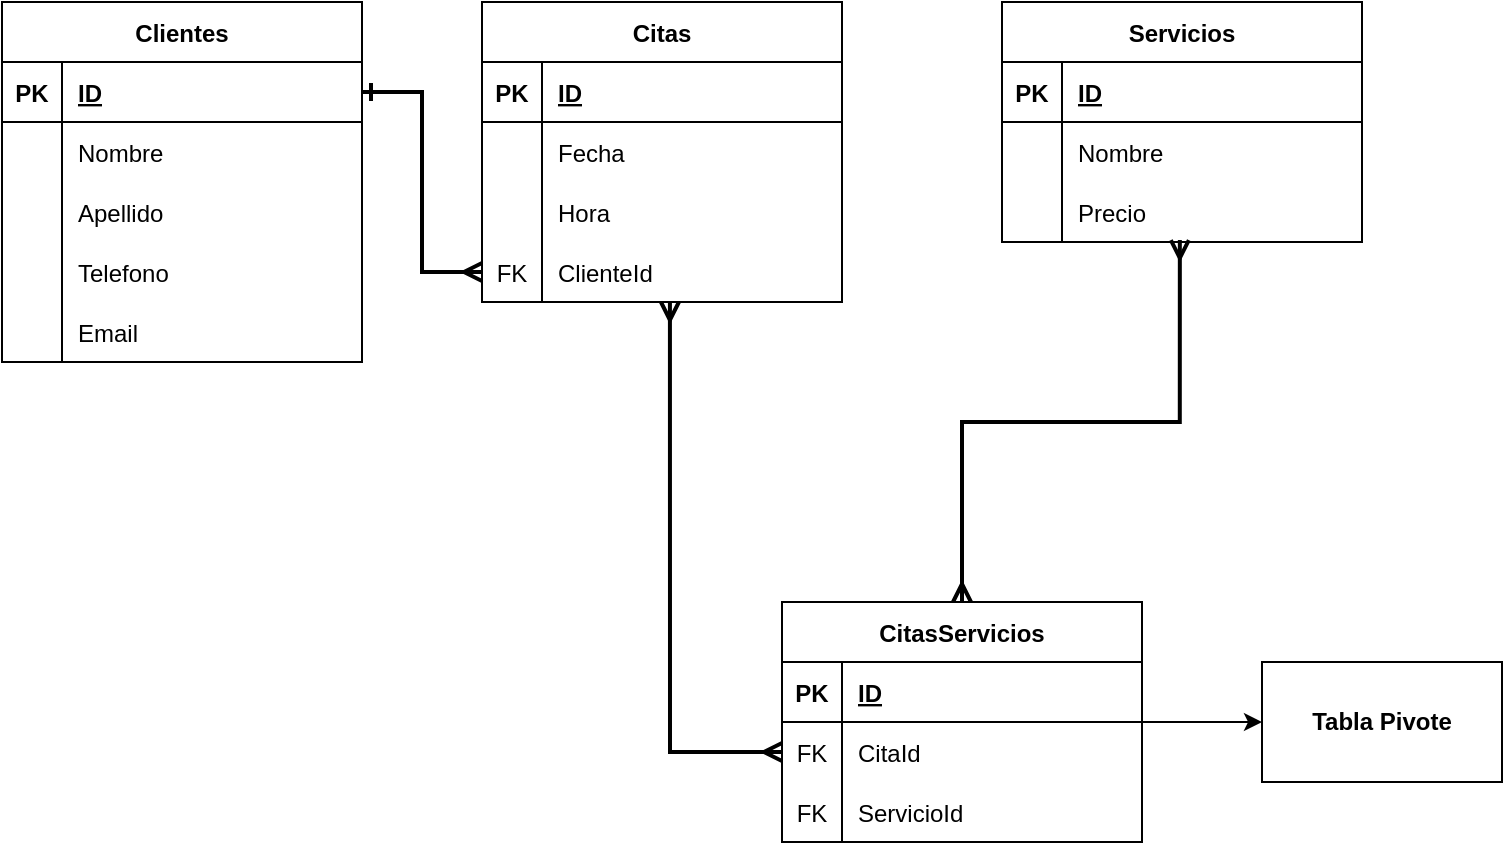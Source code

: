 <mxfile>
    <diagram id="qZm7wLkYJEuihfIhGAAv" name="Pag1-ER">
        <mxGraphModel dx="820" dy="548" grid="1" gridSize="10" guides="1" tooltips="1" connect="1" arrows="1" fold="1" page="1" pageScale="1" pageWidth="827" pageHeight="1169" math="0" shadow="0">
            <root>
                <mxCell id="0"/>
                <mxCell id="1" parent="0"/>
                <mxCell id="Zo0kbASlzvTw_MrBJwo4-38" value="" style="edgeStyle=entityRelationEdgeStyle;rounded=0;orthogonalLoop=1;jettySize=auto;html=1;endArrow=ERmany;endFill=0;startArrow=ERone;startFill=0;jumpSize=6;strokeWidth=2;" parent="1" source="Zo0kbASlzvTw_MrBJwo4-2" target="Zo0kbASlzvTw_MrBJwo4-32" edge="1">
                    <mxGeometry relative="1" as="geometry"/>
                </mxCell>
                <mxCell id="Zo0kbASlzvTw_MrBJwo4-1" value="Clientes" style="shape=table;startSize=30;container=1;collapsible=1;childLayout=tableLayout;fixedRows=1;rowLines=0;fontStyle=1;align=center;resizeLast=1;" parent="1" vertex="1">
                    <mxGeometry x="20" y="40" width="180" height="180" as="geometry"/>
                </mxCell>
                <mxCell id="Zo0kbASlzvTw_MrBJwo4-2" value="" style="shape=tableRow;horizontal=0;startSize=0;swimlaneHead=0;swimlaneBody=0;fillColor=none;collapsible=0;dropTarget=0;points=[[0,0.5],[1,0.5]];portConstraint=eastwest;top=0;left=0;right=0;bottom=1;" parent="Zo0kbASlzvTw_MrBJwo4-1" vertex="1">
                    <mxGeometry y="30" width="180" height="30" as="geometry"/>
                </mxCell>
                <mxCell id="Zo0kbASlzvTw_MrBJwo4-3" value="PK" style="shape=partialRectangle;connectable=0;fillColor=none;top=0;left=0;bottom=0;right=0;fontStyle=1;overflow=hidden;" parent="Zo0kbASlzvTw_MrBJwo4-2" vertex="1">
                    <mxGeometry width="30" height="30" as="geometry">
                        <mxRectangle width="30" height="30" as="alternateBounds"/>
                    </mxGeometry>
                </mxCell>
                <mxCell id="Zo0kbASlzvTw_MrBJwo4-4" value="ID" style="shape=partialRectangle;connectable=0;fillColor=none;top=0;left=0;bottom=0;right=0;align=left;spacingLeft=6;fontStyle=5;overflow=hidden;" parent="Zo0kbASlzvTw_MrBJwo4-2" vertex="1">
                    <mxGeometry x="30" width="150" height="30" as="geometry">
                        <mxRectangle width="150" height="30" as="alternateBounds"/>
                    </mxGeometry>
                </mxCell>
                <mxCell id="Zo0kbASlzvTw_MrBJwo4-5" value="" style="shape=tableRow;horizontal=0;startSize=0;swimlaneHead=0;swimlaneBody=0;fillColor=none;collapsible=0;dropTarget=0;points=[[0,0.5],[1,0.5]];portConstraint=eastwest;top=0;left=0;right=0;bottom=0;" parent="Zo0kbASlzvTw_MrBJwo4-1" vertex="1">
                    <mxGeometry y="60" width="180" height="30" as="geometry"/>
                </mxCell>
                <mxCell id="Zo0kbASlzvTw_MrBJwo4-6" value="" style="shape=partialRectangle;connectable=0;fillColor=none;top=0;left=0;bottom=0;right=0;editable=1;overflow=hidden;" parent="Zo0kbASlzvTw_MrBJwo4-5" vertex="1">
                    <mxGeometry width="30" height="30" as="geometry">
                        <mxRectangle width="30" height="30" as="alternateBounds"/>
                    </mxGeometry>
                </mxCell>
                <mxCell id="Zo0kbASlzvTw_MrBJwo4-7" value="Nombre " style="shape=partialRectangle;connectable=0;fillColor=none;top=0;left=0;bottom=0;right=0;align=left;spacingLeft=6;overflow=hidden;" parent="Zo0kbASlzvTw_MrBJwo4-5" vertex="1">
                    <mxGeometry x="30" width="150" height="30" as="geometry">
                        <mxRectangle width="150" height="30" as="alternateBounds"/>
                    </mxGeometry>
                </mxCell>
                <mxCell id="Zo0kbASlzvTw_MrBJwo4-8" value="" style="shape=tableRow;horizontal=0;startSize=0;swimlaneHead=0;swimlaneBody=0;fillColor=none;collapsible=0;dropTarget=0;points=[[0,0.5],[1,0.5]];portConstraint=eastwest;top=0;left=0;right=0;bottom=0;" parent="Zo0kbASlzvTw_MrBJwo4-1" vertex="1">
                    <mxGeometry y="90" width="180" height="30" as="geometry"/>
                </mxCell>
                <mxCell id="Zo0kbASlzvTw_MrBJwo4-9" value="" style="shape=partialRectangle;connectable=0;fillColor=none;top=0;left=0;bottom=0;right=0;editable=1;overflow=hidden;" parent="Zo0kbASlzvTw_MrBJwo4-8" vertex="1">
                    <mxGeometry width="30" height="30" as="geometry">
                        <mxRectangle width="30" height="30" as="alternateBounds"/>
                    </mxGeometry>
                </mxCell>
                <mxCell id="Zo0kbASlzvTw_MrBJwo4-10" value="Apellido" style="shape=partialRectangle;connectable=0;fillColor=none;top=0;left=0;bottom=0;right=0;align=left;spacingLeft=6;overflow=hidden;" parent="Zo0kbASlzvTw_MrBJwo4-8" vertex="1">
                    <mxGeometry x="30" width="150" height="30" as="geometry">
                        <mxRectangle width="150" height="30" as="alternateBounds"/>
                    </mxGeometry>
                </mxCell>
                <mxCell id="Zo0kbASlzvTw_MrBJwo4-11" value="" style="shape=tableRow;horizontal=0;startSize=0;swimlaneHead=0;swimlaneBody=0;fillColor=none;collapsible=0;dropTarget=0;points=[[0,0.5],[1,0.5]];portConstraint=eastwest;top=0;left=0;right=0;bottom=0;" parent="Zo0kbASlzvTw_MrBJwo4-1" vertex="1">
                    <mxGeometry y="120" width="180" height="30" as="geometry"/>
                </mxCell>
                <mxCell id="Zo0kbASlzvTw_MrBJwo4-12" value="" style="shape=partialRectangle;connectable=0;fillColor=none;top=0;left=0;bottom=0;right=0;editable=1;overflow=hidden;" parent="Zo0kbASlzvTw_MrBJwo4-11" vertex="1">
                    <mxGeometry width="30" height="30" as="geometry">
                        <mxRectangle width="30" height="30" as="alternateBounds"/>
                    </mxGeometry>
                </mxCell>
                <mxCell id="Zo0kbASlzvTw_MrBJwo4-13" value="Telefono" style="shape=partialRectangle;connectable=0;fillColor=none;top=0;left=0;bottom=0;right=0;align=left;spacingLeft=6;overflow=hidden;" parent="Zo0kbASlzvTw_MrBJwo4-11" vertex="1">
                    <mxGeometry x="30" width="150" height="30" as="geometry">
                        <mxRectangle width="150" height="30" as="alternateBounds"/>
                    </mxGeometry>
                </mxCell>
                <mxCell id="Zo0kbASlzvTw_MrBJwo4-19" value="" style="shape=tableRow;horizontal=0;startSize=0;swimlaneHead=0;swimlaneBody=0;fillColor=none;collapsible=0;dropTarget=0;points=[[0,0.5],[1,0.5]];portConstraint=eastwest;top=0;left=0;right=0;bottom=0;" parent="Zo0kbASlzvTw_MrBJwo4-1" vertex="1">
                    <mxGeometry y="150" width="180" height="30" as="geometry"/>
                </mxCell>
                <mxCell id="Zo0kbASlzvTw_MrBJwo4-20" value="" style="shape=partialRectangle;connectable=0;fillColor=none;top=0;left=0;bottom=0;right=0;editable=1;overflow=hidden;" parent="Zo0kbASlzvTw_MrBJwo4-19" vertex="1">
                    <mxGeometry width="30" height="30" as="geometry">
                        <mxRectangle width="30" height="30" as="alternateBounds"/>
                    </mxGeometry>
                </mxCell>
                <mxCell id="Zo0kbASlzvTw_MrBJwo4-21" value="Email" style="shape=partialRectangle;connectable=0;fillColor=none;top=0;left=0;bottom=0;right=0;align=left;spacingLeft=6;overflow=hidden;" parent="Zo0kbASlzvTw_MrBJwo4-19" vertex="1">
                    <mxGeometry x="30" width="150" height="30" as="geometry">
                        <mxRectangle width="150" height="30" as="alternateBounds"/>
                    </mxGeometry>
                </mxCell>
                <mxCell id="Zo0kbASlzvTw_MrBJwo4-53" value="" style="edgeStyle=orthogonalEdgeStyle;rounded=0;orthogonalLoop=1;jettySize=auto;html=1;startArrow=ERmany;startFill=0;endArrow=ERmany;endFill=0;exitX=0.522;exitY=1;exitDx=0;exitDy=0;entryX=0;entryY=0.5;entryDx=0;entryDy=0;strokeWidth=2;exitPerimeter=0;" parent="1" source="Zo0kbASlzvTw_MrBJwo4-32" target="Zo0kbASlzvTw_MrBJwo4-47" edge="1">
                    <mxGeometry relative="1" as="geometry"/>
                </mxCell>
                <mxCell id="Zo0kbASlzvTw_MrBJwo4-22" value="Citas" style="shape=table;startSize=30;container=1;collapsible=1;childLayout=tableLayout;fixedRows=1;rowLines=0;fontStyle=1;align=center;resizeLast=1;" parent="1" vertex="1">
                    <mxGeometry x="260" y="40" width="180" height="150" as="geometry"/>
                </mxCell>
                <mxCell id="Zo0kbASlzvTw_MrBJwo4-23" value="" style="shape=tableRow;horizontal=0;startSize=0;swimlaneHead=0;swimlaneBody=0;fillColor=none;collapsible=0;dropTarget=0;points=[[0,0.5],[1,0.5]];portConstraint=eastwest;top=0;left=0;right=0;bottom=1;" parent="Zo0kbASlzvTw_MrBJwo4-22" vertex="1">
                    <mxGeometry y="30" width="180" height="30" as="geometry"/>
                </mxCell>
                <mxCell id="Zo0kbASlzvTw_MrBJwo4-24" value="PK" style="shape=partialRectangle;connectable=0;fillColor=none;top=0;left=0;bottom=0;right=0;fontStyle=1;overflow=hidden;" parent="Zo0kbASlzvTw_MrBJwo4-23" vertex="1">
                    <mxGeometry width="30" height="30" as="geometry">
                        <mxRectangle width="30" height="30" as="alternateBounds"/>
                    </mxGeometry>
                </mxCell>
                <mxCell id="Zo0kbASlzvTw_MrBJwo4-25" value="ID" style="shape=partialRectangle;connectable=0;fillColor=none;top=0;left=0;bottom=0;right=0;align=left;spacingLeft=6;fontStyle=5;overflow=hidden;" parent="Zo0kbASlzvTw_MrBJwo4-23" vertex="1">
                    <mxGeometry x="30" width="150" height="30" as="geometry">
                        <mxRectangle width="150" height="30" as="alternateBounds"/>
                    </mxGeometry>
                </mxCell>
                <mxCell id="Zo0kbASlzvTw_MrBJwo4-26" value="" style="shape=tableRow;horizontal=0;startSize=0;swimlaneHead=0;swimlaneBody=0;fillColor=none;collapsible=0;dropTarget=0;points=[[0,0.5],[1,0.5]];portConstraint=eastwest;top=0;left=0;right=0;bottom=0;" parent="Zo0kbASlzvTw_MrBJwo4-22" vertex="1">
                    <mxGeometry y="60" width="180" height="30" as="geometry"/>
                </mxCell>
                <mxCell id="Zo0kbASlzvTw_MrBJwo4-27" value="" style="shape=partialRectangle;connectable=0;fillColor=none;top=0;left=0;bottom=0;right=0;editable=1;overflow=hidden;" parent="Zo0kbASlzvTw_MrBJwo4-26" vertex="1">
                    <mxGeometry width="30" height="30" as="geometry">
                        <mxRectangle width="30" height="30" as="alternateBounds"/>
                    </mxGeometry>
                </mxCell>
                <mxCell id="Zo0kbASlzvTw_MrBJwo4-28" value="Fecha" style="shape=partialRectangle;connectable=0;fillColor=none;top=0;left=0;bottom=0;right=0;align=left;spacingLeft=6;overflow=hidden;" parent="Zo0kbASlzvTw_MrBJwo4-26" vertex="1">
                    <mxGeometry x="30" width="150" height="30" as="geometry">
                        <mxRectangle width="150" height="30" as="alternateBounds"/>
                    </mxGeometry>
                </mxCell>
                <mxCell id="Zo0kbASlzvTw_MrBJwo4-29" value="" style="shape=tableRow;horizontal=0;startSize=0;swimlaneHead=0;swimlaneBody=0;fillColor=none;collapsible=0;dropTarget=0;points=[[0,0.5],[1,0.5]];portConstraint=eastwest;top=0;left=0;right=0;bottom=0;" parent="Zo0kbASlzvTw_MrBJwo4-22" vertex="1">
                    <mxGeometry y="90" width="180" height="30" as="geometry"/>
                </mxCell>
                <mxCell id="Zo0kbASlzvTw_MrBJwo4-30" value="" style="shape=partialRectangle;connectable=0;fillColor=none;top=0;left=0;bottom=0;right=0;editable=1;overflow=hidden;" parent="Zo0kbASlzvTw_MrBJwo4-29" vertex="1">
                    <mxGeometry width="30" height="30" as="geometry">
                        <mxRectangle width="30" height="30" as="alternateBounds"/>
                    </mxGeometry>
                </mxCell>
                <mxCell id="Zo0kbASlzvTw_MrBJwo4-31" value="Hora" style="shape=partialRectangle;connectable=0;fillColor=none;top=0;left=0;bottom=0;right=0;align=left;spacingLeft=6;overflow=hidden;" parent="Zo0kbASlzvTw_MrBJwo4-29" vertex="1">
                    <mxGeometry x="30" width="150" height="30" as="geometry">
                        <mxRectangle width="150" height="30" as="alternateBounds"/>
                    </mxGeometry>
                </mxCell>
                <mxCell id="Zo0kbASlzvTw_MrBJwo4-32" value="" style="shape=tableRow;horizontal=0;startSize=0;swimlaneHead=0;swimlaneBody=0;fillColor=none;collapsible=0;dropTarget=0;points=[[0,0.5],[1,0.5]];portConstraint=eastwest;top=0;left=0;right=0;bottom=0;" parent="Zo0kbASlzvTw_MrBJwo4-22" vertex="1">
                    <mxGeometry y="120" width="180" height="30" as="geometry"/>
                </mxCell>
                <mxCell id="Zo0kbASlzvTw_MrBJwo4-33" value="FK" style="shape=partialRectangle;connectable=0;fillColor=none;top=0;left=0;bottom=0;right=0;editable=1;overflow=hidden;" parent="Zo0kbASlzvTw_MrBJwo4-32" vertex="1">
                    <mxGeometry width="30" height="30" as="geometry">
                        <mxRectangle width="30" height="30" as="alternateBounds"/>
                    </mxGeometry>
                </mxCell>
                <mxCell id="Zo0kbASlzvTw_MrBJwo4-34" value="ClienteId" style="shape=partialRectangle;connectable=0;fillColor=none;top=0;left=0;bottom=0;right=0;align=left;spacingLeft=6;overflow=hidden;" parent="Zo0kbASlzvTw_MrBJwo4-32" vertex="1">
                    <mxGeometry x="30" width="150" height="30" as="geometry">
                        <mxRectangle width="150" height="30" as="alternateBounds"/>
                    </mxGeometry>
                </mxCell>
                <mxCell id="4" value="" style="edgeStyle=orthogonalEdgeStyle;html=1;" edge="1" parent="1" source="Zo0kbASlzvTw_MrBJwo4-40" target="3">
                    <mxGeometry relative="1" as="geometry"/>
                </mxCell>
                <mxCell id="Zo0kbASlzvTw_MrBJwo4-40" value="CitasServicios" style="shape=table;startSize=30;container=1;collapsible=1;childLayout=tableLayout;fixedRows=1;rowLines=0;fontStyle=1;align=center;resizeLast=1;" parent="1" vertex="1">
                    <mxGeometry x="410" y="340" width="180" height="120" as="geometry"/>
                </mxCell>
                <mxCell id="Zo0kbASlzvTw_MrBJwo4-41" value="" style="shape=tableRow;horizontal=0;startSize=0;swimlaneHead=0;swimlaneBody=0;fillColor=none;collapsible=0;dropTarget=0;points=[[0,0.5],[1,0.5]];portConstraint=eastwest;top=0;left=0;right=0;bottom=1;" parent="Zo0kbASlzvTw_MrBJwo4-40" vertex="1">
                    <mxGeometry y="30" width="180" height="30" as="geometry"/>
                </mxCell>
                <mxCell id="Zo0kbASlzvTw_MrBJwo4-42" value="PK" style="shape=partialRectangle;connectable=0;fillColor=none;top=0;left=0;bottom=0;right=0;fontStyle=1;overflow=hidden;" parent="Zo0kbASlzvTw_MrBJwo4-41" vertex="1">
                    <mxGeometry width="30" height="30" as="geometry">
                        <mxRectangle width="30" height="30" as="alternateBounds"/>
                    </mxGeometry>
                </mxCell>
                <mxCell id="Zo0kbASlzvTw_MrBJwo4-43" value="ID" style="shape=partialRectangle;connectable=0;fillColor=none;top=0;left=0;bottom=0;right=0;align=left;spacingLeft=6;fontStyle=5;overflow=hidden;" parent="Zo0kbASlzvTw_MrBJwo4-41" vertex="1">
                    <mxGeometry x="30" width="150" height="30" as="geometry">
                        <mxRectangle width="150" height="30" as="alternateBounds"/>
                    </mxGeometry>
                </mxCell>
                <mxCell id="Zo0kbASlzvTw_MrBJwo4-47" value="" style="shape=tableRow;horizontal=0;startSize=0;swimlaneHead=0;swimlaneBody=0;fillColor=none;collapsible=0;dropTarget=0;points=[[0,0.5],[1,0.5]];portConstraint=eastwest;top=0;left=0;right=0;bottom=0;" parent="Zo0kbASlzvTw_MrBJwo4-40" vertex="1">
                    <mxGeometry y="60" width="180" height="30" as="geometry"/>
                </mxCell>
                <mxCell id="Zo0kbASlzvTw_MrBJwo4-48" value="FK" style="shape=partialRectangle;connectable=0;fillColor=none;top=0;left=0;bottom=0;right=0;editable=1;overflow=hidden;" parent="Zo0kbASlzvTw_MrBJwo4-47" vertex="1">
                    <mxGeometry width="30" height="30" as="geometry">
                        <mxRectangle width="30" height="30" as="alternateBounds"/>
                    </mxGeometry>
                </mxCell>
                <mxCell id="Zo0kbASlzvTw_MrBJwo4-49" value="CitaId" style="shape=partialRectangle;connectable=0;fillColor=none;top=0;left=0;bottom=0;right=0;align=left;spacingLeft=6;overflow=hidden;" parent="Zo0kbASlzvTw_MrBJwo4-47" vertex="1">
                    <mxGeometry x="30" width="150" height="30" as="geometry">
                        <mxRectangle width="150" height="30" as="alternateBounds"/>
                    </mxGeometry>
                </mxCell>
                <mxCell id="Zo0kbASlzvTw_MrBJwo4-50" value="" style="shape=tableRow;horizontal=0;startSize=0;swimlaneHead=0;swimlaneBody=0;fillColor=none;collapsible=0;dropTarget=0;points=[[0,0.5],[1,0.5]];portConstraint=eastwest;top=0;left=0;right=0;bottom=0;" parent="Zo0kbASlzvTw_MrBJwo4-40" vertex="1">
                    <mxGeometry y="90" width="180" height="30" as="geometry"/>
                </mxCell>
                <mxCell id="Zo0kbASlzvTw_MrBJwo4-51" value="FK" style="shape=partialRectangle;connectable=0;fillColor=none;top=0;left=0;bottom=0;right=0;editable=1;overflow=hidden;" parent="Zo0kbASlzvTw_MrBJwo4-50" vertex="1">
                    <mxGeometry width="30" height="30" as="geometry">
                        <mxRectangle width="30" height="30" as="alternateBounds"/>
                    </mxGeometry>
                </mxCell>
                <mxCell id="Zo0kbASlzvTw_MrBJwo4-52" value="ServicioId" style="shape=partialRectangle;connectable=0;fillColor=none;top=0;left=0;bottom=0;right=0;align=left;spacingLeft=6;overflow=hidden;" parent="Zo0kbASlzvTw_MrBJwo4-50" vertex="1">
                    <mxGeometry x="30" width="150" height="30" as="geometry">
                        <mxRectangle width="150" height="30" as="alternateBounds"/>
                    </mxGeometry>
                </mxCell>
                <mxCell id="Zo0kbASlzvTw_MrBJwo4-54" value="Servicios" style="shape=table;startSize=30;container=1;collapsible=1;childLayout=tableLayout;fixedRows=1;rowLines=0;fontStyle=1;align=center;resizeLast=1;" parent="1" vertex="1">
                    <mxGeometry x="520" y="40" width="180" height="120" as="geometry"/>
                </mxCell>
                <mxCell id="Zo0kbASlzvTw_MrBJwo4-55" value="" style="shape=tableRow;horizontal=0;startSize=0;swimlaneHead=0;swimlaneBody=0;fillColor=none;collapsible=0;dropTarget=0;points=[[0,0.5],[1,0.5]];portConstraint=eastwest;top=0;left=0;right=0;bottom=1;" parent="Zo0kbASlzvTw_MrBJwo4-54" vertex="1">
                    <mxGeometry y="30" width="180" height="30" as="geometry"/>
                </mxCell>
                <mxCell id="Zo0kbASlzvTw_MrBJwo4-56" value="PK" style="shape=partialRectangle;connectable=0;fillColor=none;top=0;left=0;bottom=0;right=0;fontStyle=1;overflow=hidden;" parent="Zo0kbASlzvTw_MrBJwo4-55" vertex="1">
                    <mxGeometry width="30" height="30" as="geometry">
                        <mxRectangle width="30" height="30" as="alternateBounds"/>
                    </mxGeometry>
                </mxCell>
                <mxCell id="Zo0kbASlzvTw_MrBJwo4-57" value="ID" style="shape=partialRectangle;connectable=0;fillColor=none;top=0;left=0;bottom=0;right=0;align=left;spacingLeft=6;fontStyle=5;overflow=hidden;" parent="Zo0kbASlzvTw_MrBJwo4-55" vertex="1">
                    <mxGeometry x="30" width="150" height="30" as="geometry">
                        <mxRectangle width="150" height="30" as="alternateBounds"/>
                    </mxGeometry>
                </mxCell>
                <mxCell id="Zo0kbASlzvTw_MrBJwo4-58" value="" style="shape=tableRow;horizontal=0;startSize=0;swimlaneHead=0;swimlaneBody=0;fillColor=none;collapsible=0;dropTarget=0;points=[[0,0.5],[1,0.5]];portConstraint=eastwest;top=0;left=0;right=0;bottom=0;" parent="Zo0kbASlzvTw_MrBJwo4-54" vertex="1">
                    <mxGeometry y="60" width="180" height="30" as="geometry"/>
                </mxCell>
                <mxCell id="Zo0kbASlzvTw_MrBJwo4-59" value="" style="shape=partialRectangle;connectable=0;fillColor=none;top=0;left=0;bottom=0;right=0;editable=1;overflow=hidden;" parent="Zo0kbASlzvTw_MrBJwo4-58" vertex="1">
                    <mxGeometry width="30" height="30" as="geometry">
                        <mxRectangle width="30" height="30" as="alternateBounds"/>
                    </mxGeometry>
                </mxCell>
                <mxCell id="Zo0kbASlzvTw_MrBJwo4-60" value="Nombre" style="shape=partialRectangle;connectable=0;fillColor=none;top=0;left=0;bottom=0;right=0;align=left;spacingLeft=6;overflow=hidden;" parent="Zo0kbASlzvTw_MrBJwo4-58" vertex="1">
                    <mxGeometry x="30" width="150" height="30" as="geometry">
                        <mxRectangle width="150" height="30" as="alternateBounds"/>
                    </mxGeometry>
                </mxCell>
                <mxCell id="Zo0kbASlzvTw_MrBJwo4-61" value="" style="shape=tableRow;horizontal=0;startSize=0;swimlaneHead=0;swimlaneBody=0;fillColor=none;collapsible=0;dropTarget=0;points=[[0,0.5],[1,0.5]];portConstraint=eastwest;top=0;left=0;right=0;bottom=0;" parent="Zo0kbASlzvTw_MrBJwo4-54" vertex="1">
                    <mxGeometry y="90" width="180" height="30" as="geometry"/>
                </mxCell>
                <mxCell id="Zo0kbASlzvTw_MrBJwo4-62" value="" style="shape=partialRectangle;connectable=0;fillColor=none;top=0;left=0;bottom=0;right=0;editable=1;overflow=hidden;" parent="Zo0kbASlzvTw_MrBJwo4-61" vertex="1">
                    <mxGeometry width="30" height="30" as="geometry">
                        <mxRectangle width="30" height="30" as="alternateBounds"/>
                    </mxGeometry>
                </mxCell>
                <mxCell id="Zo0kbASlzvTw_MrBJwo4-63" value="Precio" style="shape=partialRectangle;connectable=0;fillColor=none;top=0;left=0;bottom=0;right=0;align=left;spacingLeft=6;overflow=hidden;" parent="Zo0kbASlzvTw_MrBJwo4-61" vertex="1">
                    <mxGeometry x="30" width="150" height="30" as="geometry">
                        <mxRectangle width="150" height="30" as="alternateBounds"/>
                    </mxGeometry>
                </mxCell>
                <mxCell id="Zo0kbASlzvTw_MrBJwo4-68" value="" style="edgeStyle=orthogonalEdgeStyle;fontSize=12;html=1;endArrow=ERmany;startArrow=ERmany;rounded=0;strokeWidth=2;exitX=0.494;exitY=0.967;exitDx=0;exitDy=0;exitPerimeter=0;entryX=0.5;entryY=0;entryDx=0;entryDy=0;" parent="1" source="Zo0kbASlzvTw_MrBJwo4-61" target="Zo0kbASlzvTw_MrBJwo4-40" edge="1">
                    <mxGeometry width="100" height="100" relative="1" as="geometry">
                        <mxPoint x="620" y="230" as="sourcePoint"/>
                        <mxPoint x="500" y="310" as="targetPoint"/>
                    </mxGeometry>
                </mxCell>
                <mxCell id="3" value="Tabla Pivote" style="whiteSpace=wrap;html=1;startSize=30;fontStyle=1;" vertex="1" parent="1">
                    <mxGeometry x="650" y="370" width="120" height="60" as="geometry"/>
                </mxCell>
            </root>
        </mxGraphModel>
    </diagram>
</mxfile>